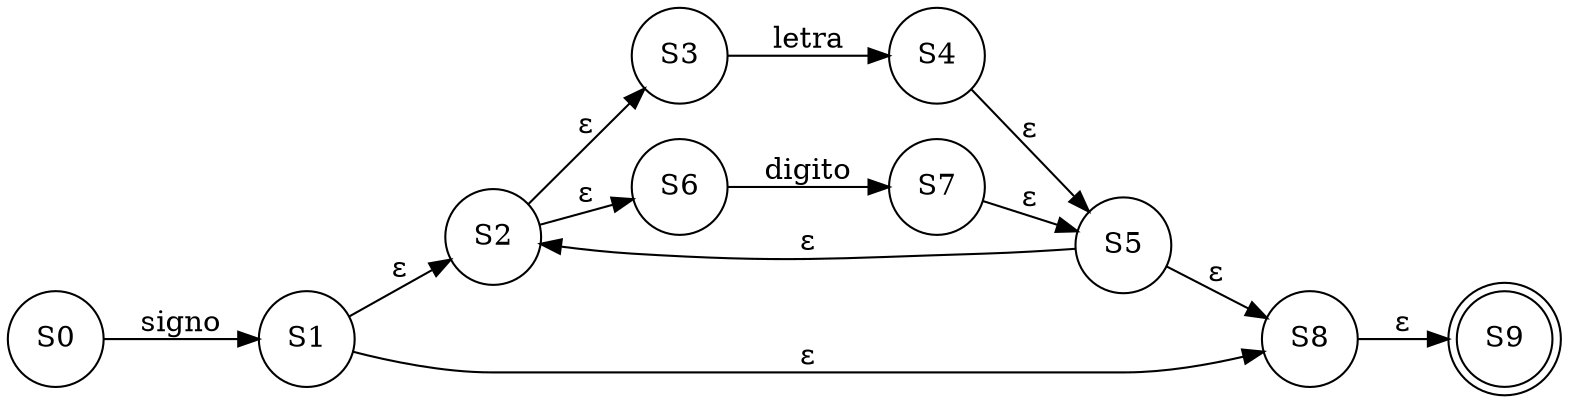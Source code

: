 digraph grafica{
rankdir=LR;
forcelabels= true;
node [shape = circle];
S0;
S1;
S2;
S3;
S4;
S5;
S6;
S7;
S8;
S9[shape = doublecircle];
S0->S1[label="signo"]
S2->S3[label="ε"]
S2->S6[label="ε"]
S3->S4[label="letra"]
S4->S5[label="ε"]
S6->S7[label="digito"]
S7->S5[label="ε"]
S1->S2[label="ε"]
S1->S8[label="ε"]
S5->S8[label="ε"]
S5->S2[label="ε"]
S8->S9[label="ε"]

}